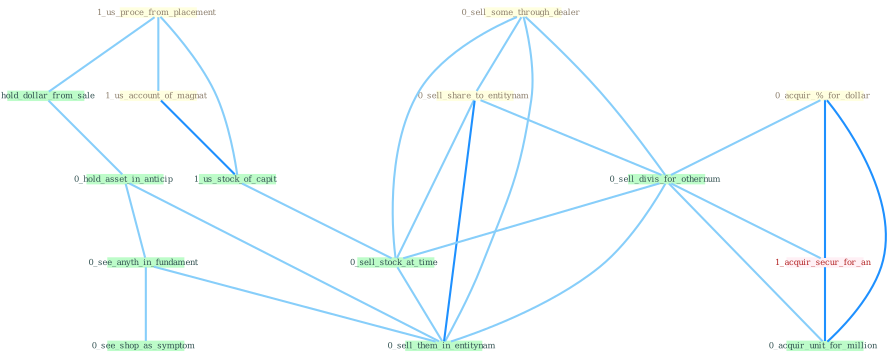 Graph G{ 
    node
    [shape=polygon,style=filled,width=.5,height=.06,color="#BDFCC9",fixedsize=true,fontsize=4,
    fontcolor="#2f4f4f"];
    {node
    [color="#ffffe0", fontcolor="#8b7d6b"] "1_us_proce_from_placement " "0_sell_some_through_dealer " "1_us_account_of_magnat " "0_sell_share_to_entitynam " "0_acquir_%_for_dollar "}
{node [color="#fff0f5", fontcolor="#b22222"] "1_acquir_secur_for_an "}
edge [color="#B0E2FF"];

	"1_us_proce_from_placement " -- "1_us_account_of_magnat " [w="1", color="#87cefa" ];
	"1_us_proce_from_placement " -- "1_us_stock_of_capit " [w="1", color="#87cefa" ];
	"1_us_proce_from_placement " -- "1_hold_dollar_from_sale " [w="1", color="#87cefa" ];
	"0_sell_some_through_dealer " -- "0_sell_share_to_entitynam " [w="1", color="#87cefa" ];
	"0_sell_some_through_dealer " -- "0_sell_divis_for_othernum " [w="1", color="#87cefa" ];
	"0_sell_some_through_dealer " -- "0_sell_stock_at_time " [w="1", color="#87cefa" ];
	"0_sell_some_through_dealer " -- "0_sell_them_in_entitynam " [w="1", color="#87cefa" ];
	"1_us_account_of_magnat " -- "1_us_stock_of_capit " [w="2", color="#1e90ff" , len=0.8];
	"0_sell_share_to_entitynam " -- "0_sell_divis_for_othernum " [w="1", color="#87cefa" ];
	"0_sell_share_to_entitynam " -- "0_sell_stock_at_time " [w="1", color="#87cefa" ];
	"0_sell_share_to_entitynam " -- "0_sell_them_in_entitynam " [w="2", color="#1e90ff" , len=0.8];
	"0_acquir_%_for_dollar " -- "0_sell_divis_for_othernum " [w="1", color="#87cefa" ];
	"0_acquir_%_for_dollar " -- "1_acquir_secur_for_an " [w="2", color="#1e90ff" , len=0.8];
	"0_acquir_%_for_dollar " -- "0_acquir_unit_for_million " [w="2", color="#1e90ff" , len=0.8];
	"0_sell_divis_for_othernum " -- "1_acquir_secur_for_an " [w="1", color="#87cefa" ];
	"0_sell_divis_for_othernum " -- "0_sell_stock_at_time " [w="1", color="#87cefa" ];
	"0_sell_divis_for_othernum " -- "0_acquir_unit_for_million " [w="1", color="#87cefa" ];
	"0_sell_divis_for_othernum " -- "0_sell_them_in_entitynam " [w="1", color="#87cefa" ];
	"1_acquir_secur_for_an " -- "0_acquir_unit_for_million " [w="2", color="#1e90ff" , len=0.8];
	"1_us_stock_of_capit " -- "0_sell_stock_at_time " [w="1", color="#87cefa" ];
	"1_hold_dollar_from_sale " -- "0_hold_asset_in_anticip " [w="1", color="#87cefa" ];
	"0_hold_asset_in_anticip " -- "0_see_anyth_in_fundament " [w="1", color="#87cefa" ];
	"0_hold_asset_in_anticip " -- "0_sell_them_in_entitynam " [w="1", color="#87cefa" ];
	"0_sell_stock_at_time " -- "0_sell_them_in_entitynam " [w="1", color="#87cefa" ];
	"0_see_anyth_in_fundament " -- "0_see_shop_as_symptom " [w="1", color="#87cefa" ];
	"0_see_anyth_in_fundament " -- "0_sell_them_in_entitynam " [w="1", color="#87cefa" ];
}